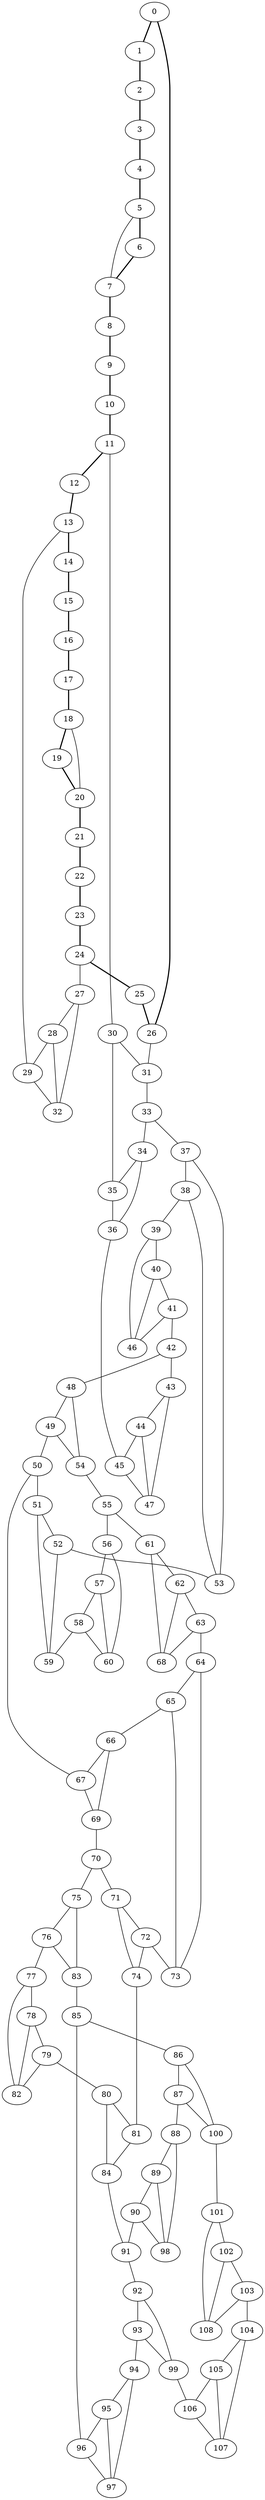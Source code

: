 //Inside of this graph isn't 3-connected
graph G {
0 [ pos = " 19.00,0.00!" ];
0 -- 1[style=bold];
0 -- 26[style=bold];
1 [ pos = " 18.49,4.38!" ];
1 -- 2[style=bold];
2 [ pos = " 16.98,8.53!" ];
2 -- 3[style=bold];
3 [ pos = " 14.55,12.21!" ];
3 -- 4[style=bold];
4 [ pos = " 11.35,15.24!" ];
4 -- 5[style=bold];
5 [ pos = " 7.53,17.45!" ];
5 -- 6[style=bold];
5 -- 7;
6 [ pos = " 3.30,18.71!" ];
6 -- 7[style=bold];
7 [ pos = " -1.10,18.97!" ];
7 -- 8[style=bold];
8 [ pos = " -5.45,18.20!" ];
8 -- 9[style=bold];
9 [ pos = " -9.50,16.45!" ];
9 -- 10[style=bold];
10 [ pos = " -13.04,13.82!" ];
10 -- 11[style=bold];
11 [ pos = " -15.87,10.44!" ];
11 -- 12[style=bold];
11 -- 30;
12 [ pos = " -17.85,6.50!" ];
12 -- 13[style=bold];
13 [ pos = " -18.87,2.21!" ];
13 -- 14[style=bold];
13 -- 29;
14 [ pos = " -18.87,-2.21!" ];
14 -- 15[style=bold];
15 [ pos = " -17.85,-6.50!" ];
15 -- 16[style=bold];
16 [ pos = " -15.87,-10.44!" ];
16 -- 17[style=bold];
17 [ pos = " -13.04,-13.82!" ];
17 -- 18[style=bold];
18 [ pos = " -9.50,-16.45!" ];
18 -- 19[style=bold];
18 -- 20;
19 [ pos = " -5.45,-18.20!" ];
19 -- 20[style=bold];
20 [ pos = " -1.10,-18.97!" ];
20 -- 21[style=bold];
21 [ pos = " 3.30,-18.71!" ];
21 -- 22[style=bold];
22 [ pos = " 7.53,-17.45!" ];
22 -- 23[style=bold];
23 [ pos = " 11.35,-15.24!" ];
23 -- 24[style=bold];
24 [ pos = " 14.55,-12.21!" ];
24 -- 25[style=bold];
24 -- 27;
25 [ pos = " 16.98,-8.53!" ];
25 -- 26[style=bold];
26 [ pos = " 18.49,-4.38!" ];
26 -- 31;
27 -- 28;
27 -- 32;
28 -- 29;
28 -- 32;
29 -- 32;
30 -- 31;
30 -- 35;
31 -- 33;
33 -- 34;
33 -- 37;
34 -- 35;
34 -- 36;
35 -- 36;
36 -- 45;
37 -- 38;
37 -- 53;
38 -- 39;
38 -- 53;
39 -- 40;
39 -- 46;
40 -- 41;
40 -- 46;
41 -- 42;
41 -- 46;
42 -- 43;
42 -- 48;
43 -- 44;
43 -- 47;
44 -- 45;
44 -- 47;
45 -- 47;
48 -- 49;
48 -- 54;
49 -- 50;
49 -- 54;
50 -- 51;
50 -- 67;
51 -- 52;
51 -- 59;
52 -- 53;
52 -- 59;
54 -- 55;
55 -- 56;
55 -- 61;
56 -- 57;
56 -- 60;
57 -- 58;
57 -- 60;
58 -- 59;
58 -- 60;
61 -- 62;
61 -- 68;
62 -- 63;
62 -- 68;
63 -- 64;
63 -- 68;
64 -- 65;
64 -- 73;
65 -- 66;
65 -- 73;
66 -- 67;
66 -- 69;
67 -- 69;
69 -- 70;
70 -- 71;
70 -- 75;
71 -- 72;
71 -- 74;
72 -- 73;
72 -- 74;
74 -- 81;
75 -- 76;
75 -- 83;
76 -- 77;
76 -- 83;
77 -- 78;
77 -- 82;
78 -- 79;
78 -- 82;
79 -- 80;
79 -- 82;
80 -- 81;
80 -- 84;
81 -- 84;
83 -- 85;
84 -- 91;
85 -- 86;
85 -- 96;
86 -- 87;
86 -- 100;
87 -- 88;
87 -- 100;
88 -- 89;
88 -- 98;
89 -- 90;
89 -- 98;
90 -- 91;
90 -- 98;
91 -- 92;
92 -- 93;
92 -- 99;
93 -- 94;
93 -- 99;
94 -- 95;
94 -- 97;
95 -- 96;
95 -- 97;
96 -- 97;
99 -- 106;
100 -- 101;
101 -- 102;
101 -- 108;
102 -- 103;
102 -- 108;
103 -- 104;
103 -- 108;
104 -- 105;
104 -- 107;
105 -- 106;
105 -- 107;
106 -- 107;
}
